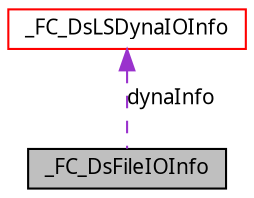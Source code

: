 digraph G
{
  edge [fontname="FreeSans.ttf",fontsize=10,labelfontname="FreeSans.ttf",labelfontsize=10];
  node [fontname="FreeSans.ttf",fontsize=10,shape=record];
  Node1 [label="_FC_DsFileIOInfo",height=0.2,width=0.4,color="black", fillcolor="grey75", style="filled" fontcolor="black"];
  Node2 -> Node1 [dir=back,color="darkorchid3",fontsize=10,style="dashed",label="dynaInfo",fontname="FreeSans.ttf"];
  Node2 [label="_FC_DsLSDynaIOInfo",height=0.2,width=0.4,color="red", fillcolor="white", style="filled",URL="$struct__FC__DsLSDynaIOInfo.html"];
}
